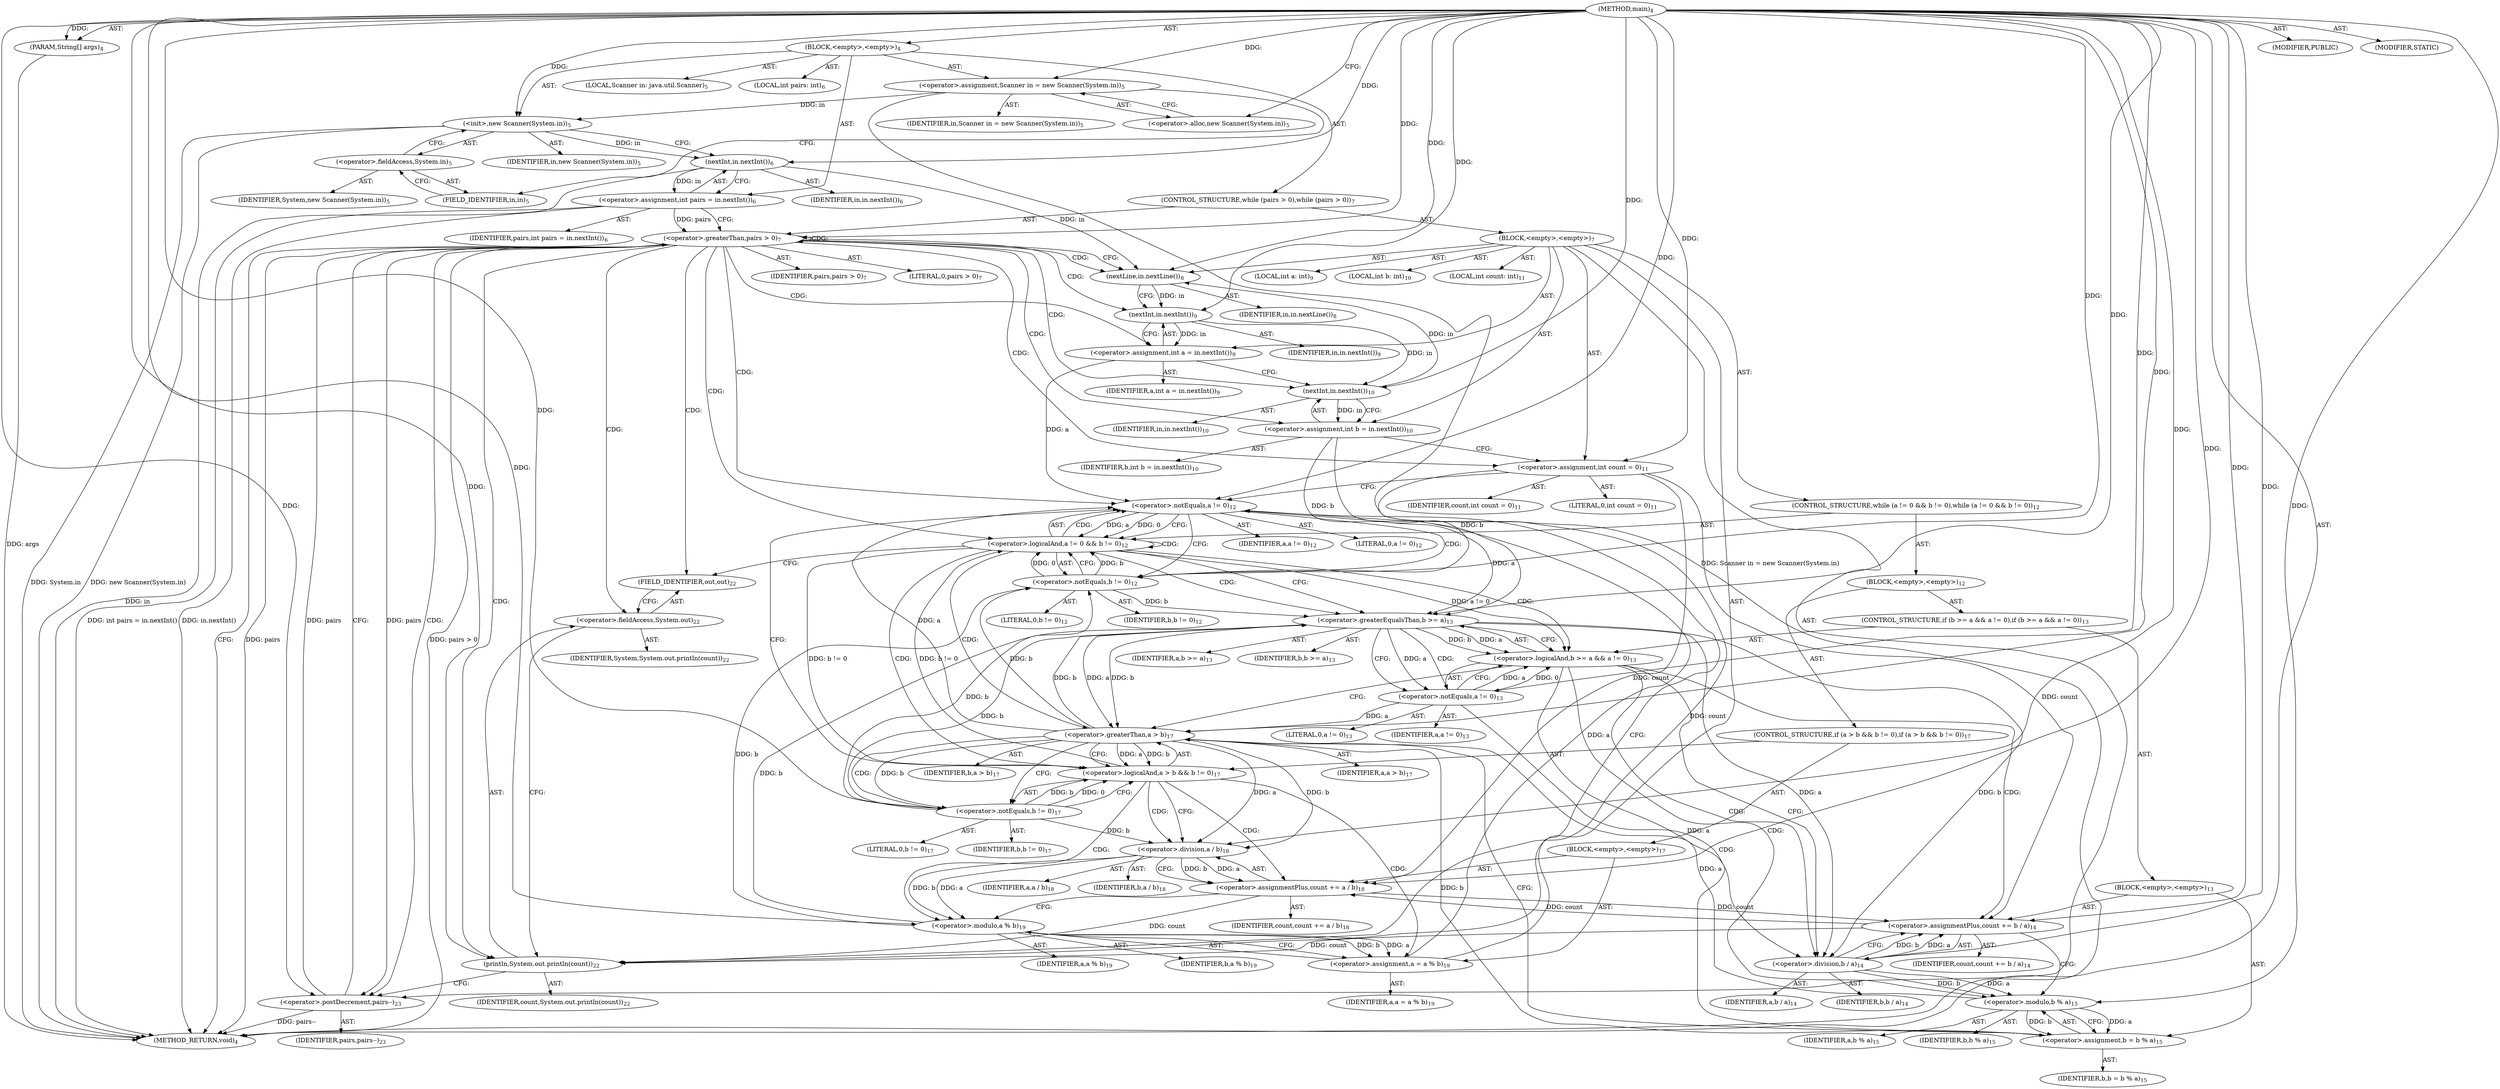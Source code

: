 digraph "main" {  
"19" [label = <(METHOD,main)<SUB>4</SUB>> ]
"20" [label = <(PARAM,String[] args)<SUB>4</SUB>> ]
"21" [label = <(BLOCK,&lt;empty&gt;,&lt;empty&gt;)<SUB>4</SUB>> ]
"4" [label = <(LOCAL,Scanner in: java.util.Scanner)<SUB>5</SUB>> ]
"22" [label = <(&lt;operator&gt;.assignment,Scanner in = new Scanner(System.in))<SUB>5</SUB>> ]
"23" [label = <(IDENTIFIER,in,Scanner in = new Scanner(System.in))<SUB>5</SUB>> ]
"24" [label = <(&lt;operator&gt;.alloc,new Scanner(System.in))<SUB>5</SUB>> ]
"25" [label = <(&lt;init&gt;,new Scanner(System.in))<SUB>5</SUB>> ]
"3" [label = <(IDENTIFIER,in,new Scanner(System.in))<SUB>5</SUB>> ]
"26" [label = <(&lt;operator&gt;.fieldAccess,System.in)<SUB>5</SUB>> ]
"27" [label = <(IDENTIFIER,System,new Scanner(System.in))<SUB>5</SUB>> ]
"28" [label = <(FIELD_IDENTIFIER,in,in)<SUB>5</SUB>> ]
"29" [label = <(LOCAL,int pairs: int)<SUB>6</SUB>> ]
"30" [label = <(&lt;operator&gt;.assignment,int pairs = in.nextInt())<SUB>6</SUB>> ]
"31" [label = <(IDENTIFIER,pairs,int pairs = in.nextInt())<SUB>6</SUB>> ]
"32" [label = <(nextInt,in.nextInt())<SUB>6</SUB>> ]
"33" [label = <(IDENTIFIER,in,in.nextInt())<SUB>6</SUB>> ]
"34" [label = <(CONTROL_STRUCTURE,while (pairs &gt; 0),while (pairs &gt; 0))<SUB>7</SUB>> ]
"35" [label = <(&lt;operator&gt;.greaterThan,pairs &gt; 0)<SUB>7</SUB>> ]
"36" [label = <(IDENTIFIER,pairs,pairs &gt; 0)<SUB>7</SUB>> ]
"37" [label = <(LITERAL,0,pairs &gt; 0)<SUB>7</SUB>> ]
"38" [label = <(BLOCK,&lt;empty&gt;,&lt;empty&gt;)<SUB>7</SUB>> ]
"39" [label = <(nextLine,in.nextLine())<SUB>8</SUB>> ]
"40" [label = <(IDENTIFIER,in,in.nextLine())<SUB>8</SUB>> ]
"41" [label = <(LOCAL,int a: int)<SUB>9</SUB>> ]
"42" [label = <(&lt;operator&gt;.assignment,int a = in.nextInt())<SUB>9</SUB>> ]
"43" [label = <(IDENTIFIER,a,int a = in.nextInt())<SUB>9</SUB>> ]
"44" [label = <(nextInt,in.nextInt())<SUB>9</SUB>> ]
"45" [label = <(IDENTIFIER,in,in.nextInt())<SUB>9</SUB>> ]
"46" [label = <(LOCAL,int b: int)<SUB>10</SUB>> ]
"47" [label = <(&lt;operator&gt;.assignment,int b = in.nextInt())<SUB>10</SUB>> ]
"48" [label = <(IDENTIFIER,b,int b = in.nextInt())<SUB>10</SUB>> ]
"49" [label = <(nextInt,in.nextInt())<SUB>10</SUB>> ]
"50" [label = <(IDENTIFIER,in,in.nextInt())<SUB>10</SUB>> ]
"51" [label = <(LOCAL,int count: int)<SUB>11</SUB>> ]
"52" [label = <(&lt;operator&gt;.assignment,int count = 0)<SUB>11</SUB>> ]
"53" [label = <(IDENTIFIER,count,int count = 0)<SUB>11</SUB>> ]
"54" [label = <(LITERAL,0,int count = 0)<SUB>11</SUB>> ]
"55" [label = <(CONTROL_STRUCTURE,while (a != 0 &amp;&amp; b != 0),while (a != 0 &amp;&amp; b != 0))<SUB>12</SUB>> ]
"56" [label = <(&lt;operator&gt;.logicalAnd,a != 0 &amp;&amp; b != 0)<SUB>12</SUB>> ]
"57" [label = <(&lt;operator&gt;.notEquals,a != 0)<SUB>12</SUB>> ]
"58" [label = <(IDENTIFIER,a,a != 0)<SUB>12</SUB>> ]
"59" [label = <(LITERAL,0,a != 0)<SUB>12</SUB>> ]
"60" [label = <(&lt;operator&gt;.notEquals,b != 0)<SUB>12</SUB>> ]
"61" [label = <(IDENTIFIER,b,b != 0)<SUB>12</SUB>> ]
"62" [label = <(LITERAL,0,b != 0)<SUB>12</SUB>> ]
"63" [label = <(BLOCK,&lt;empty&gt;,&lt;empty&gt;)<SUB>12</SUB>> ]
"64" [label = <(CONTROL_STRUCTURE,if (b &gt;= a &amp;&amp; a != 0),if (b &gt;= a &amp;&amp; a != 0))<SUB>13</SUB>> ]
"65" [label = <(&lt;operator&gt;.logicalAnd,b &gt;= a &amp;&amp; a != 0)<SUB>13</SUB>> ]
"66" [label = <(&lt;operator&gt;.greaterEqualsThan,b &gt;= a)<SUB>13</SUB>> ]
"67" [label = <(IDENTIFIER,b,b &gt;= a)<SUB>13</SUB>> ]
"68" [label = <(IDENTIFIER,a,b &gt;= a)<SUB>13</SUB>> ]
"69" [label = <(&lt;operator&gt;.notEquals,a != 0)<SUB>13</SUB>> ]
"70" [label = <(IDENTIFIER,a,a != 0)<SUB>13</SUB>> ]
"71" [label = <(LITERAL,0,a != 0)<SUB>13</SUB>> ]
"72" [label = <(BLOCK,&lt;empty&gt;,&lt;empty&gt;)<SUB>13</SUB>> ]
"73" [label = <(&lt;operator&gt;.assignmentPlus,count += b / a)<SUB>14</SUB>> ]
"74" [label = <(IDENTIFIER,count,count += b / a)<SUB>14</SUB>> ]
"75" [label = <(&lt;operator&gt;.division,b / a)<SUB>14</SUB>> ]
"76" [label = <(IDENTIFIER,b,b / a)<SUB>14</SUB>> ]
"77" [label = <(IDENTIFIER,a,b / a)<SUB>14</SUB>> ]
"78" [label = <(&lt;operator&gt;.assignment,b = b % a)<SUB>15</SUB>> ]
"79" [label = <(IDENTIFIER,b,b = b % a)<SUB>15</SUB>> ]
"80" [label = <(&lt;operator&gt;.modulo,b % a)<SUB>15</SUB>> ]
"81" [label = <(IDENTIFIER,b,b % a)<SUB>15</SUB>> ]
"82" [label = <(IDENTIFIER,a,b % a)<SUB>15</SUB>> ]
"83" [label = <(CONTROL_STRUCTURE,if (a &gt; b &amp;&amp; b != 0),if (a &gt; b &amp;&amp; b != 0))<SUB>17</SUB>> ]
"84" [label = <(&lt;operator&gt;.logicalAnd,a &gt; b &amp;&amp; b != 0)<SUB>17</SUB>> ]
"85" [label = <(&lt;operator&gt;.greaterThan,a &gt; b)<SUB>17</SUB>> ]
"86" [label = <(IDENTIFIER,a,a &gt; b)<SUB>17</SUB>> ]
"87" [label = <(IDENTIFIER,b,a &gt; b)<SUB>17</SUB>> ]
"88" [label = <(&lt;operator&gt;.notEquals,b != 0)<SUB>17</SUB>> ]
"89" [label = <(IDENTIFIER,b,b != 0)<SUB>17</SUB>> ]
"90" [label = <(LITERAL,0,b != 0)<SUB>17</SUB>> ]
"91" [label = <(BLOCK,&lt;empty&gt;,&lt;empty&gt;)<SUB>17</SUB>> ]
"92" [label = <(&lt;operator&gt;.assignmentPlus,count += a / b)<SUB>18</SUB>> ]
"93" [label = <(IDENTIFIER,count,count += a / b)<SUB>18</SUB>> ]
"94" [label = <(&lt;operator&gt;.division,a / b)<SUB>18</SUB>> ]
"95" [label = <(IDENTIFIER,a,a / b)<SUB>18</SUB>> ]
"96" [label = <(IDENTIFIER,b,a / b)<SUB>18</SUB>> ]
"97" [label = <(&lt;operator&gt;.assignment,a = a % b)<SUB>19</SUB>> ]
"98" [label = <(IDENTIFIER,a,a = a % b)<SUB>19</SUB>> ]
"99" [label = <(&lt;operator&gt;.modulo,a % b)<SUB>19</SUB>> ]
"100" [label = <(IDENTIFIER,a,a % b)<SUB>19</SUB>> ]
"101" [label = <(IDENTIFIER,b,a % b)<SUB>19</SUB>> ]
"102" [label = <(println,System.out.println(count))<SUB>22</SUB>> ]
"103" [label = <(&lt;operator&gt;.fieldAccess,System.out)<SUB>22</SUB>> ]
"104" [label = <(IDENTIFIER,System,System.out.println(count))<SUB>22</SUB>> ]
"105" [label = <(FIELD_IDENTIFIER,out,out)<SUB>22</SUB>> ]
"106" [label = <(IDENTIFIER,count,System.out.println(count))<SUB>22</SUB>> ]
"107" [label = <(&lt;operator&gt;.postDecrement,pairs--)<SUB>23</SUB>> ]
"108" [label = <(IDENTIFIER,pairs,pairs--)<SUB>23</SUB>> ]
"109" [label = <(MODIFIER,PUBLIC)> ]
"110" [label = <(MODIFIER,STATIC)> ]
"111" [label = <(METHOD_RETURN,void)<SUB>4</SUB>> ]
  "19" -> "20"  [ label = "AST: "] 
  "19" -> "21"  [ label = "AST: "] 
  "19" -> "109"  [ label = "AST: "] 
  "19" -> "110"  [ label = "AST: "] 
  "19" -> "111"  [ label = "AST: "] 
  "21" -> "4"  [ label = "AST: "] 
  "21" -> "22"  [ label = "AST: "] 
  "21" -> "25"  [ label = "AST: "] 
  "21" -> "29"  [ label = "AST: "] 
  "21" -> "30"  [ label = "AST: "] 
  "21" -> "34"  [ label = "AST: "] 
  "22" -> "23"  [ label = "AST: "] 
  "22" -> "24"  [ label = "AST: "] 
  "25" -> "3"  [ label = "AST: "] 
  "25" -> "26"  [ label = "AST: "] 
  "26" -> "27"  [ label = "AST: "] 
  "26" -> "28"  [ label = "AST: "] 
  "30" -> "31"  [ label = "AST: "] 
  "30" -> "32"  [ label = "AST: "] 
  "32" -> "33"  [ label = "AST: "] 
  "34" -> "35"  [ label = "AST: "] 
  "34" -> "38"  [ label = "AST: "] 
  "35" -> "36"  [ label = "AST: "] 
  "35" -> "37"  [ label = "AST: "] 
  "38" -> "39"  [ label = "AST: "] 
  "38" -> "41"  [ label = "AST: "] 
  "38" -> "42"  [ label = "AST: "] 
  "38" -> "46"  [ label = "AST: "] 
  "38" -> "47"  [ label = "AST: "] 
  "38" -> "51"  [ label = "AST: "] 
  "38" -> "52"  [ label = "AST: "] 
  "38" -> "55"  [ label = "AST: "] 
  "38" -> "102"  [ label = "AST: "] 
  "38" -> "107"  [ label = "AST: "] 
  "39" -> "40"  [ label = "AST: "] 
  "42" -> "43"  [ label = "AST: "] 
  "42" -> "44"  [ label = "AST: "] 
  "44" -> "45"  [ label = "AST: "] 
  "47" -> "48"  [ label = "AST: "] 
  "47" -> "49"  [ label = "AST: "] 
  "49" -> "50"  [ label = "AST: "] 
  "52" -> "53"  [ label = "AST: "] 
  "52" -> "54"  [ label = "AST: "] 
  "55" -> "56"  [ label = "AST: "] 
  "55" -> "63"  [ label = "AST: "] 
  "56" -> "57"  [ label = "AST: "] 
  "56" -> "60"  [ label = "AST: "] 
  "57" -> "58"  [ label = "AST: "] 
  "57" -> "59"  [ label = "AST: "] 
  "60" -> "61"  [ label = "AST: "] 
  "60" -> "62"  [ label = "AST: "] 
  "63" -> "64"  [ label = "AST: "] 
  "63" -> "83"  [ label = "AST: "] 
  "64" -> "65"  [ label = "AST: "] 
  "64" -> "72"  [ label = "AST: "] 
  "65" -> "66"  [ label = "AST: "] 
  "65" -> "69"  [ label = "AST: "] 
  "66" -> "67"  [ label = "AST: "] 
  "66" -> "68"  [ label = "AST: "] 
  "69" -> "70"  [ label = "AST: "] 
  "69" -> "71"  [ label = "AST: "] 
  "72" -> "73"  [ label = "AST: "] 
  "72" -> "78"  [ label = "AST: "] 
  "73" -> "74"  [ label = "AST: "] 
  "73" -> "75"  [ label = "AST: "] 
  "75" -> "76"  [ label = "AST: "] 
  "75" -> "77"  [ label = "AST: "] 
  "78" -> "79"  [ label = "AST: "] 
  "78" -> "80"  [ label = "AST: "] 
  "80" -> "81"  [ label = "AST: "] 
  "80" -> "82"  [ label = "AST: "] 
  "83" -> "84"  [ label = "AST: "] 
  "83" -> "91"  [ label = "AST: "] 
  "84" -> "85"  [ label = "AST: "] 
  "84" -> "88"  [ label = "AST: "] 
  "85" -> "86"  [ label = "AST: "] 
  "85" -> "87"  [ label = "AST: "] 
  "88" -> "89"  [ label = "AST: "] 
  "88" -> "90"  [ label = "AST: "] 
  "91" -> "92"  [ label = "AST: "] 
  "91" -> "97"  [ label = "AST: "] 
  "92" -> "93"  [ label = "AST: "] 
  "92" -> "94"  [ label = "AST: "] 
  "94" -> "95"  [ label = "AST: "] 
  "94" -> "96"  [ label = "AST: "] 
  "97" -> "98"  [ label = "AST: "] 
  "97" -> "99"  [ label = "AST: "] 
  "99" -> "100"  [ label = "AST: "] 
  "99" -> "101"  [ label = "AST: "] 
  "102" -> "103"  [ label = "AST: "] 
  "102" -> "106"  [ label = "AST: "] 
  "103" -> "104"  [ label = "AST: "] 
  "103" -> "105"  [ label = "AST: "] 
  "107" -> "108"  [ label = "AST: "] 
  "22" -> "28"  [ label = "CFG: "] 
  "25" -> "32"  [ label = "CFG: "] 
  "30" -> "35"  [ label = "CFG: "] 
  "24" -> "22"  [ label = "CFG: "] 
  "26" -> "25"  [ label = "CFG: "] 
  "32" -> "30"  [ label = "CFG: "] 
  "35" -> "111"  [ label = "CFG: "] 
  "35" -> "39"  [ label = "CFG: "] 
  "28" -> "26"  [ label = "CFG: "] 
  "39" -> "44"  [ label = "CFG: "] 
  "42" -> "49"  [ label = "CFG: "] 
  "47" -> "52"  [ label = "CFG: "] 
  "52" -> "57"  [ label = "CFG: "] 
  "102" -> "107"  [ label = "CFG: "] 
  "107" -> "35"  [ label = "CFG: "] 
  "44" -> "42"  [ label = "CFG: "] 
  "49" -> "47"  [ label = "CFG: "] 
  "56" -> "66"  [ label = "CFG: "] 
  "56" -> "105"  [ label = "CFG: "] 
  "103" -> "102"  [ label = "CFG: "] 
  "57" -> "56"  [ label = "CFG: "] 
  "57" -> "60"  [ label = "CFG: "] 
  "60" -> "56"  [ label = "CFG: "] 
  "105" -> "103"  [ label = "CFG: "] 
  "65" -> "75"  [ label = "CFG: "] 
  "65" -> "85"  [ label = "CFG: "] 
  "84" -> "57"  [ label = "CFG: "] 
  "84" -> "94"  [ label = "CFG: "] 
  "66" -> "65"  [ label = "CFG: "] 
  "66" -> "69"  [ label = "CFG: "] 
  "69" -> "65"  [ label = "CFG: "] 
  "73" -> "80"  [ label = "CFG: "] 
  "78" -> "85"  [ label = "CFG: "] 
  "85" -> "84"  [ label = "CFG: "] 
  "85" -> "88"  [ label = "CFG: "] 
  "88" -> "84"  [ label = "CFG: "] 
  "92" -> "99"  [ label = "CFG: "] 
  "97" -> "57"  [ label = "CFG: "] 
  "75" -> "73"  [ label = "CFG: "] 
  "80" -> "78"  [ label = "CFG: "] 
  "94" -> "92"  [ label = "CFG: "] 
  "99" -> "97"  [ label = "CFG: "] 
  "19" -> "24"  [ label = "CFG: "] 
  "20" -> "111"  [ label = "DDG: args"] 
  "22" -> "111"  [ label = "DDG: Scanner in = new Scanner(System.in)"] 
  "25" -> "111"  [ label = "DDG: System.in"] 
  "25" -> "111"  [ label = "DDG: new Scanner(System.in)"] 
  "32" -> "111"  [ label = "DDG: in"] 
  "30" -> "111"  [ label = "DDG: in.nextInt()"] 
  "30" -> "111"  [ label = "DDG: int pairs = in.nextInt()"] 
  "35" -> "111"  [ label = "DDG: pairs"] 
  "35" -> "111"  [ label = "DDG: pairs &gt; 0"] 
  "107" -> "111"  [ label = "DDG: pairs--"] 
  "19" -> "20"  [ label = "DDG: "] 
  "19" -> "22"  [ label = "DDG: "] 
  "32" -> "30"  [ label = "DDG: in"] 
  "22" -> "25"  [ label = "DDG: in"] 
  "19" -> "25"  [ label = "DDG: "] 
  "25" -> "32"  [ label = "DDG: in"] 
  "19" -> "32"  [ label = "DDG: "] 
  "30" -> "35"  [ label = "DDG: pairs"] 
  "107" -> "35"  [ label = "DDG: pairs"] 
  "19" -> "35"  [ label = "DDG: "] 
  "44" -> "42"  [ label = "DDG: in"] 
  "49" -> "47"  [ label = "DDG: in"] 
  "19" -> "52"  [ label = "DDG: "] 
  "32" -> "39"  [ label = "DDG: in"] 
  "49" -> "39"  [ label = "DDG: in"] 
  "19" -> "39"  [ label = "DDG: "] 
  "52" -> "102"  [ label = "DDG: count"] 
  "73" -> "102"  [ label = "DDG: count"] 
  "92" -> "102"  [ label = "DDG: count"] 
  "19" -> "102"  [ label = "DDG: "] 
  "35" -> "107"  [ label = "DDG: pairs"] 
  "19" -> "107"  [ label = "DDG: "] 
  "39" -> "44"  [ label = "DDG: in"] 
  "19" -> "44"  [ label = "DDG: "] 
  "44" -> "49"  [ label = "DDG: in"] 
  "19" -> "49"  [ label = "DDG: "] 
  "57" -> "56"  [ label = "DDG: a"] 
  "57" -> "56"  [ label = "DDG: 0"] 
  "84" -> "56"  [ label = "DDG: b != 0"] 
  "60" -> "56"  [ label = "DDG: b"] 
  "60" -> "56"  [ label = "DDG: 0"] 
  "42" -> "57"  [ label = "DDG: a"] 
  "85" -> "57"  [ label = "DDG: a"] 
  "97" -> "57"  [ label = "DDG: a"] 
  "19" -> "57"  [ label = "DDG: "] 
  "47" -> "60"  [ label = "DDG: b"] 
  "85" -> "60"  [ label = "DDG: b"] 
  "88" -> "60"  [ label = "DDG: b"] 
  "99" -> "60"  [ label = "DDG: b"] 
  "19" -> "60"  [ label = "DDG: "] 
  "66" -> "65"  [ label = "DDG: b"] 
  "66" -> "65"  [ label = "DDG: a"] 
  "56" -> "65"  [ label = "DDG: a != 0"] 
  "69" -> "65"  [ label = "DDG: a"] 
  "69" -> "65"  [ label = "DDG: 0"] 
  "75" -> "73"  [ label = "DDG: b"] 
  "75" -> "73"  [ label = "DDG: a"] 
  "80" -> "78"  [ label = "DDG: b"] 
  "80" -> "78"  [ label = "DDG: a"] 
  "85" -> "84"  [ label = "DDG: a"] 
  "85" -> "84"  [ label = "DDG: b"] 
  "56" -> "84"  [ label = "DDG: b != 0"] 
  "88" -> "84"  [ label = "DDG: b"] 
  "88" -> "84"  [ label = "DDG: 0"] 
  "94" -> "92"  [ label = "DDG: a"] 
  "94" -> "92"  [ label = "DDG: b"] 
  "99" -> "97"  [ label = "DDG: a"] 
  "99" -> "97"  [ label = "DDG: b"] 
  "47" -> "66"  [ label = "DDG: b"] 
  "60" -> "66"  [ label = "DDG: b"] 
  "85" -> "66"  [ label = "DDG: b"] 
  "88" -> "66"  [ label = "DDG: b"] 
  "99" -> "66"  [ label = "DDG: b"] 
  "19" -> "66"  [ label = "DDG: "] 
  "57" -> "66"  [ label = "DDG: a"] 
  "66" -> "69"  [ label = "DDG: a"] 
  "19" -> "69"  [ label = "DDG: "] 
  "52" -> "73"  [ label = "DDG: count"] 
  "92" -> "73"  [ label = "DDG: count"] 
  "19" -> "73"  [ label = "DDG: "] 
  "66" -> "85"  [ label = "DDG: a"] 
  "69" -> "85"  [ label = "DDG: a"] 
  "80" -> "85"  [ label = "DDG: a"] 
  "19" -> "85"  [ label = "DDG: "] 
  "66" -> "85"  [ label = "DDG: b"] 
  "78" -> "85"  [ label = "DDG: b"] 
  "85" -> "88"  [ label = "DDG: b"] 
  "19" -> "88"  [ label = "DDG: "] 
  "52" -> "92"  [ label = "DDG: count"] 
  "73" -> "92"  [ label = "DDG: count"] 
  "19" -> "92"  [ label = "DDG: "] 
  "66" -> "75"  [ label = "DDG: b"] 
  "19" -> "75"  [ label = "DDG: "] 
  "66" -> "75"  [ label = "DDG: a"] 
  "69" -> "75"  [ label = "DDG: a"] 
  "75" -> "80"  [ label = "DDG: b"] 
  "19" -> "80"  [ label = "DDG: "] 
  "75" -> "80"  [ label = "DDG: a"] 
  "85" -> "94"  [ label = "DDG: a"] 
  "19" -> "94"  [ label = "DDG: "] 
  "85" -> "94"  [ label = "DDG: b"] 
  "88" -> "94"  [ label = "DDG: b"] 
  "94" -> "99"  [ label = "DDG: a"] 
  "19" -> "99"  [ label = "DDG: "] 
  "94" -> "99"  [ label = "DDG: b"] 
  "35" -> "107"  [ label = "CDG: "] 
  "35" -> "47"  [ label = "CDG: "] 
  "35" -> "49"  [ label = "CDG: "] 
  "35" -> "42"  [ label = "CDG: "] 
  "35" -> "57"  [ label = "CDG: "] 
  "35" -> "52"  [ label = "CDG: "] 
  "35" -> "102"  [ label = "CDG: "] 
  "35" -> "103"  [ label = "CDG: "] 
  "35" -> "56"  [ label = "CDG: "] 
  "35" -> "44"  [ label = "CDG: "] 
  "35" -> "35"  [ label = "CDG: "] 
  "35" -> "105"  [ label = "CDG: "] 
  "35" -> "39"  [ label = "CDG: "] 
  "56" -> "57"  [ label = "CDG: "] 
  "56" -> "66"  [ label = "CDG: "] 
  "56" -> "84"  [ label = "CDG: "] 
  "56" -> "85"  [ label = "CDG: "] 
  "56" -> "56"  [ label = "CDG: "] 
  "56" -> "65"  [ label = "CDG: "] 
  "57" -> "60"  [ label = "CDG: "] 
  "65" -> "73"  [ label = "CDG: "] 
  "65" -> "75"  [ label = "CDG: "] 
  "65" -> "80"  [ label = "CDG: "] 
  "65" -> "78"  [ label = "CDG: "] 
  "84" -> "94"  [ label = "CDG: "] 
  "84" -> "99"  [ label = "CDG: "] 
  "84" -> "92"  [ label = "CDG: "] 
  "84" -> "97"  [ label = "CDG: "] 
  "66" -> "69"  [ label = "CDG: "] 
  "85" -> "88"  [ label = "CDG: "] 
}
